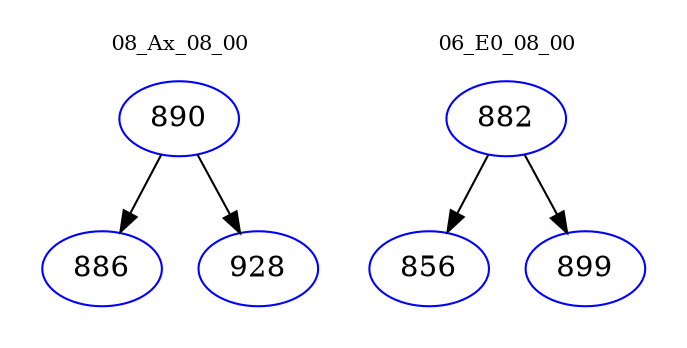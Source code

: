 digraph{
subgraph cluster_0 {
color = white
label = "08_Ax_08_00";
fontsize=10;
T0_890 [label="890", color="blue"]
T0_890 -> T0_886 [color="black"]
T0_886 [label="886", color="blue"]
T0_890 -> T0_928 [color="black"]
T0_928 [label="928", color="blue"]
}
subgraph cluster_1 {
color = white
label = "06_E0_08_00";
fontsize=10;
T1_882 [label="882", color="blue"]
T1_882 -> T1_856 [color="black"]
T1_856 [label="856", color="blue"]
T1_882 -> T1_899 [color="black"]
T1_899 [label="899", color="blue"]
}
}
